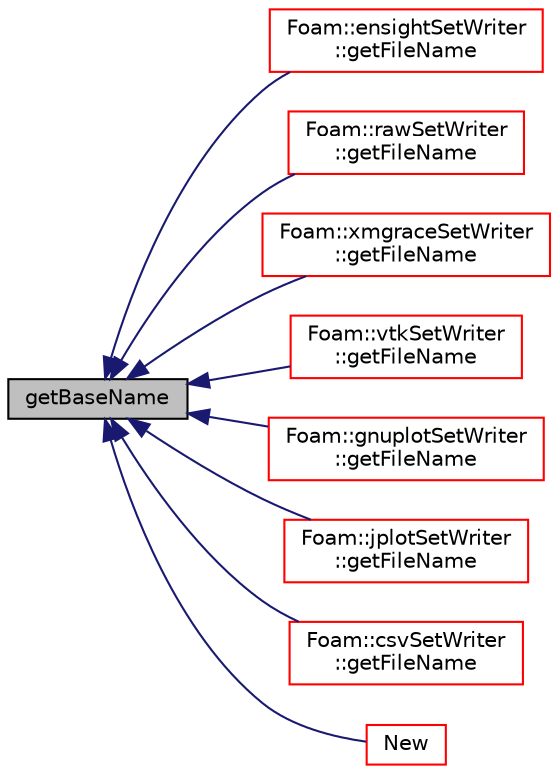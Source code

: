 digraph "getBaseName"
{
  bgcolor="transparent";
  edge [fontname="Helvetica",fontsize="10",labelfontname="Helvetica",labelfontsize="10"];
  node [fontname="Helvetica",fontsize="10",shape=record];
  rankdir="LR";
  Node1 [label="getBaseName",height=0.2,width=0.4,color="black", fillcolor="grey75", style="filled", fontcolor="black"];
  Node1 -> Node2 [dir="back",color="midnightblue",fontsize="10",style="solid",fontname="Helvetica"];
  Node2 [label="Foam::ensightSetWriter\l::getFileName",height=0.2,width=0.4,color="red",URL="$a00656.html#a7e00becc93ddea8f58a4eb730b36060e",tooltip="Generate file name with correct extension. "];
  Node1 -> Node3 [dir="back",color="midnightblue",fontsize="10",style="solid",fontname="Helvetica"];
  Node3 [label="Foam::rawSetWriter\l::getFileName",height=0.2,width=0.4,color="red",URL="$a02075.html#a7e00becc93ddea8f58a4eb730b36060e",tooltip="Generate file name with correct extension. "];
  Node1 -> Node4 [dir="back",color="midnightblue",fontsize="10",style="solid",fontname="Helvetica"];
  Node4 [label="Foam::xmgraceSetWriter\l::getFileName",height=0.2,width=0.4,color="red",URL="$a02889.html#a7e00becc93ddea8f58a4eb730b36060e",tooltip="Generate file name with correct extension. "];
  Node1 -> Node5 [dir="back",color="midnightblue",fontsize="10",style="solid",fontname="Helvetica"];
  Node5 [label="Foam::vtkSetWriter\l::getFileName",height=0.2,width=0.4,color="red",URL="$a02819.html#a7e00becc93ddea8f58a4eb730b36060e",tooltip="Generate file name with correct extension. "];
  Node1 -> Node6 [dir="back",color="midnightblue",fontsize="10",style="solid",fontname="Helvetica"];
  Node6 [label="Foam::gnuplotSetWriter\l::getFileName",height=0.2,width=0.4,color="red",URL="$a00936.html#a7e00becc93ddea8f58a4eb730b36060e",tooltip="Generate file name with correct extension. "];
  Node1 -> Node7 [dir="back",color="midnightblue",fontsize="10",style="solid",fontname="Helvetica"];
  Node7 [label="Foam::jplotSetWriter\l::getFileName",height=0.2,width=0.4,color="red",URL="$a01223.html#a7e00becc93ddea8f58a4eb730b36060e",tooltip="Generate file name with correct extension. "];
  Node1 -> Node8 [dir="back",color="midnightblue",fontsize="10",style="solid",fontname="Helvetica"];
  Node8 [label="Foam::csvSetWriter\l::getFileName",height=0.2,width=0.4,color="red",URL="$a00439.html#a7e00becc93ddea8f58a4eb730b36060e",tooltip="Generate file name with correct extension. "];
  Node1 -> Node9 [dir="back",color="midnightblue",fontsize="10",style="solid",fontname="Helvetica"];
  Node9 [label="New",height=0.2,width=0.4,color="red",URL="$a02879.html#aae3b42e8c361cdb185c69285fcf9efd7",tooltip="Return a reference to the selected writer. "];
}
